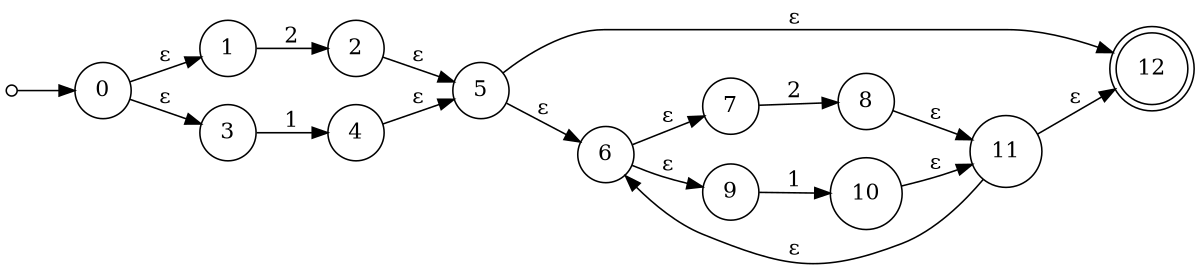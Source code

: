 digraph {
	rankdir=LR size="8,5"
	node [shape=doublecircle]
	12
	node [shape=circle]
	start [label="" height=0.1 width=0.1]
	start -> 0 [label=""]
	0 -> 1 [label="ε"]
	0 -> 3 [label="ε"]
	1 -> 2 [label=2]
	3 -> 4 [label=1]
	2 -> 5 [label="ε"]
	4 -> 5 [label="ε"]
	5 -> 6 [label="ε"]
	5 -> 12 [label="ε"]
	6 -> 7 [label="ε"]
	6 -> 9 [label="ε"]
	7 -> 8 [label=2]
	9 -> 10 [label=1]
	8 -> 11 [label="ε"]
	10 -> 11 [label="ε"]
	11 -> 6 [label="ε"]
	11 -> 12 [label="ε"]
}

